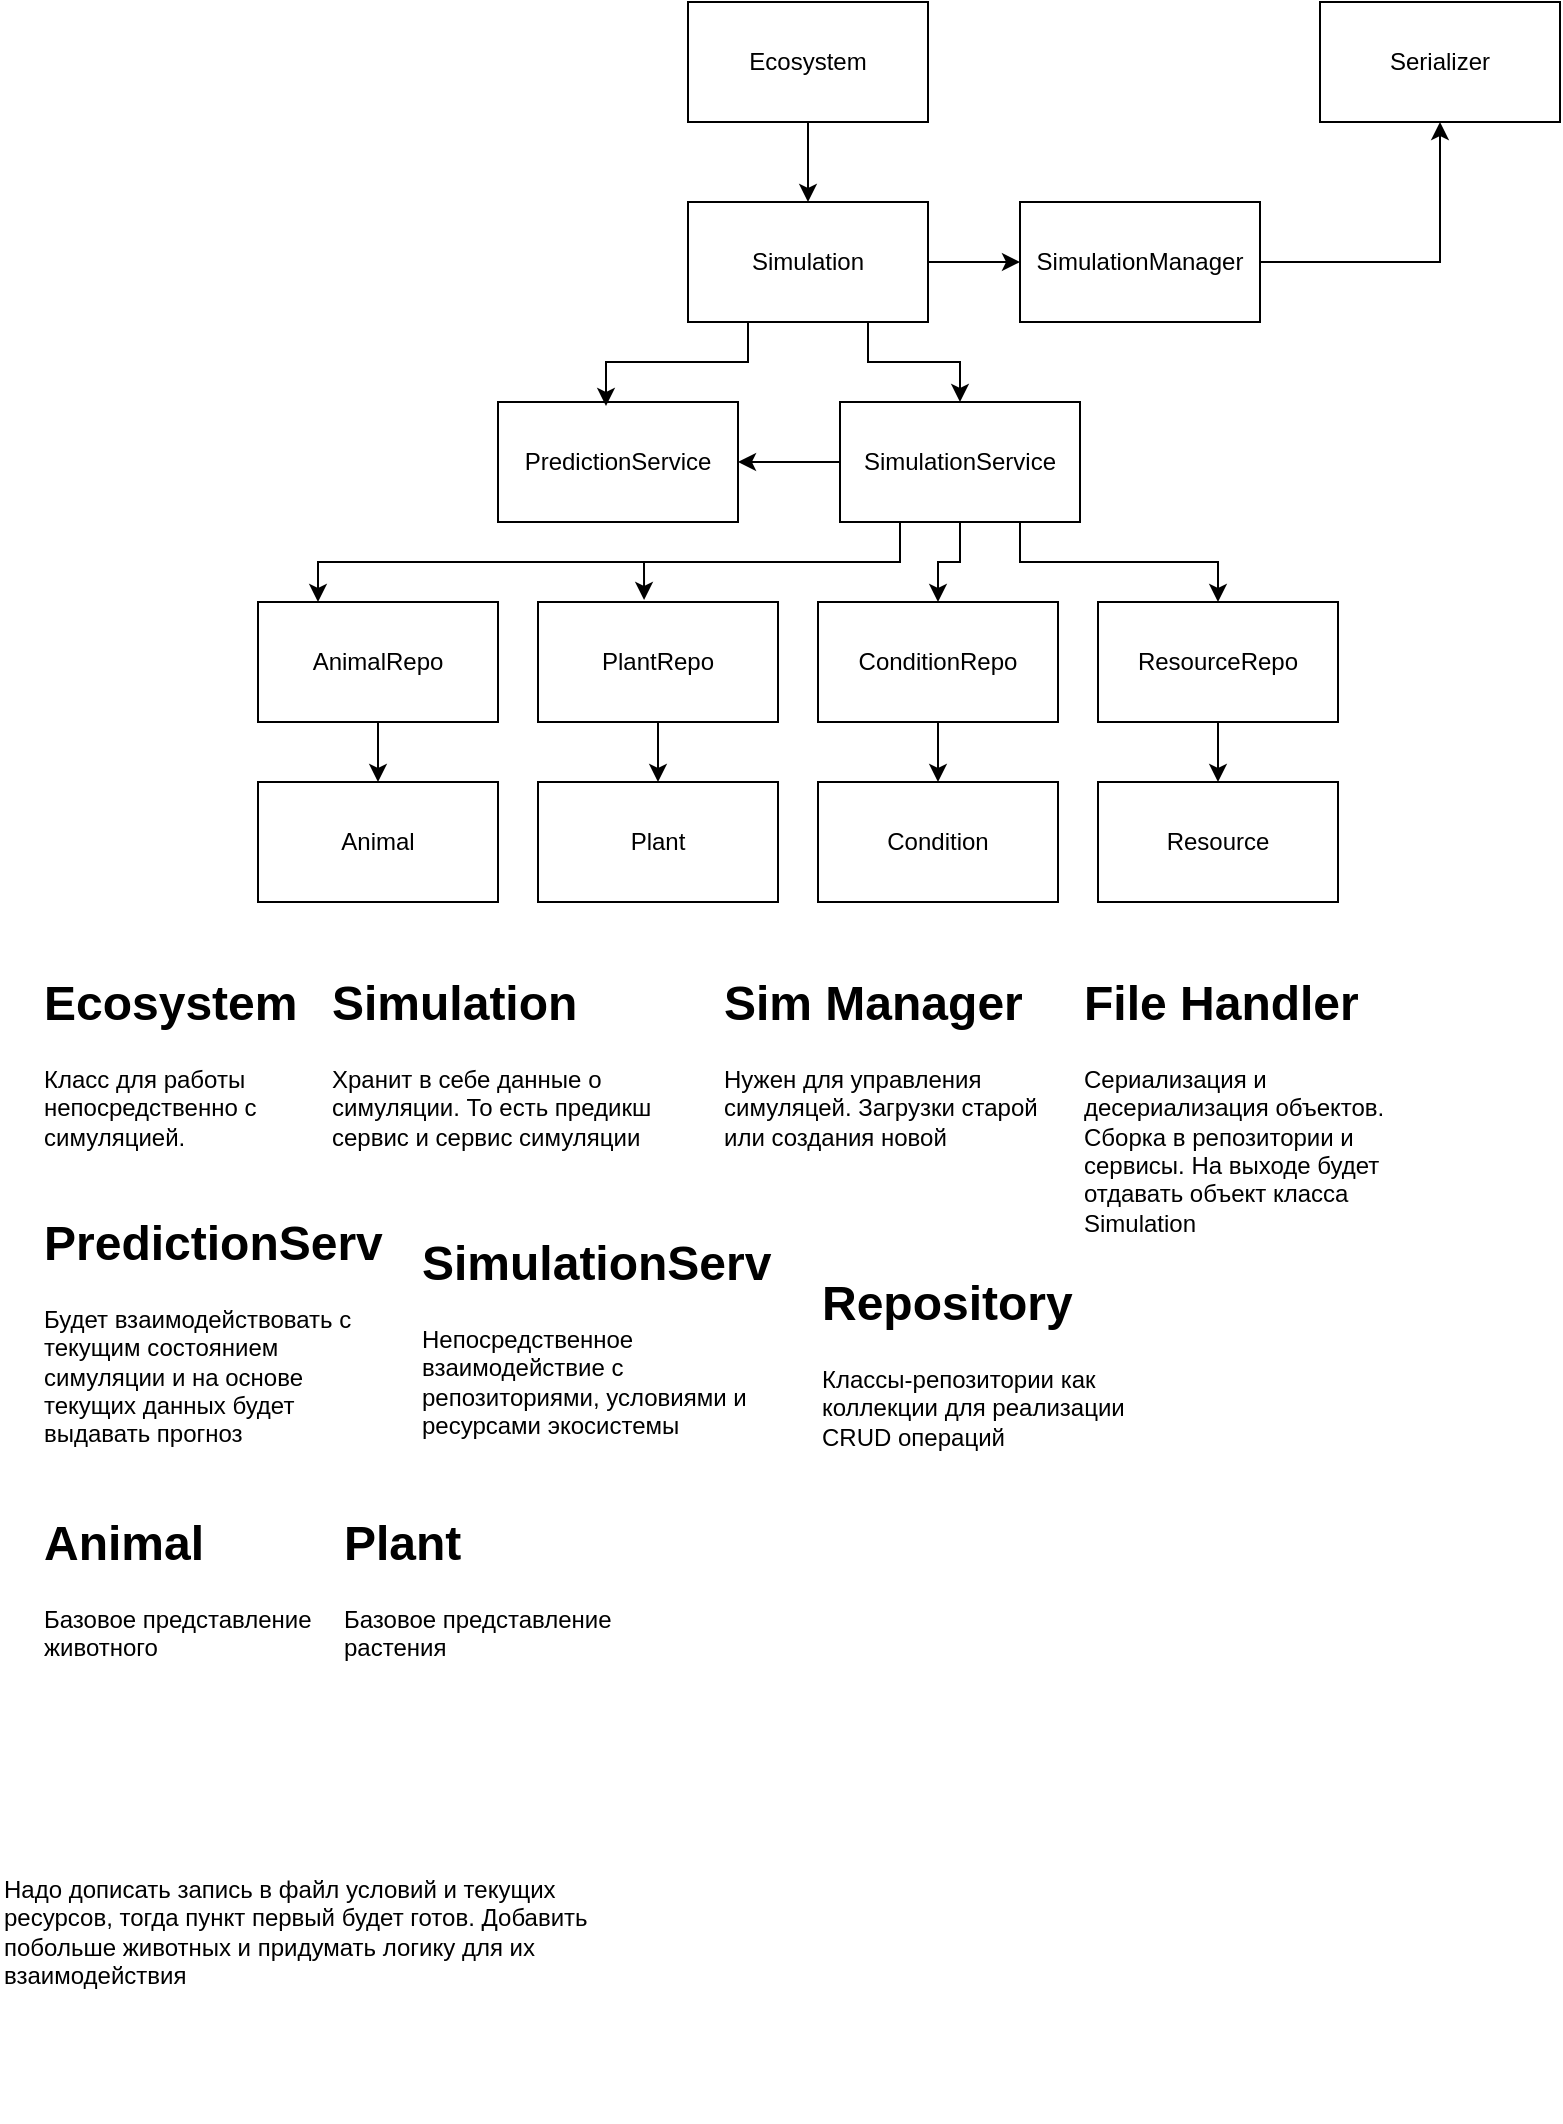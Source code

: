 <mxfile version="24.7.17">
  <diagram name="Страница — 1" id="ezRwXnQJ9CFzAkqLDkGA">
    <mxGraphModel dx="1434" dy="844" grid="1" gridSize="10" guides="1" tooltips="1" connect="1" arrows="1" fold="1" page="1" pageScale="1" pageWidth="827" pageHeight="1169" math="0" shadow="0">
      <root>
        <mxCell id="0" />
        <mxCell id="1" parent="0" />
        <mxCell id="TjYJ-jFr5U3Thmlo7Ltg-2" value="Ecosystem" style="rounded=0;whiteSpace=wrap;html=1;" parent="1" vertex="1">
          <mxGeometry x="354" y="20" width="120" height="60" as="geometry" />
        </mxCell>
        <mxCell id="TjYJ-jFr5U3Thmlo7Ltg-16" style="edgeStyle=orthogonalEdgeStyle;rounded=0;orthogonalLoop=1;jettySize=auto;html=1;exitX=0.75;exitY=1;exitDx=0;exitDy=0;entryX=0.5;entryY=0;entryDx=0;entryDy=0;" parent="1" source="TjYJ-jFr5U3Thmlo7Ltg-3" target="TjYJ-jFr5U3Thmlo7Ltg-5" edge="1">
          <mxGeometry relative="1" as="geometry" />
        </mxCell>
        <mxCell id="TjYJ-jFr5U3Thmlo7Ltg-17" style="edgeStyle=orthogonalEdgeStyle;rounded=0;orthogonalLoop=1;jettySize=auto;html=1;exitX=1;exitY=0.5;exitDx=0;exitDy=0;entryX=0;entryY=0.5;entryDx=0;entryDy=0;" parent="1" source="TjYJ-jFr5U3Thmlo7Ltg-3" target="TjYJ-jFr5U3Thmlo7Ltg-4" edge="1">
          <mxGeometry relative="1" as="geometry" />
        </mxCell>
        <mxCell id="TjYJ-jFr5U3Thmlo7Ltg-3" value="Simulation" style="rounded=0;whiteSpace=wrap;html=1;" parent="1" vertex="1">
          <mxGeometry x="354" y="120" width="120" height="60" as="geometry" />
        </mxCell>
        <mxCell id="TjYJ-jFr5U3Thmlo7Ltg-25" style="edgeStyle=orthogonalEdgeStyle;rounded=0;orthogonalLoop=1;jettySize=auto;html=1;exitX=1;exitY=0.5;exitDx=0;exitDy=0;entryX=0.5;entryY=1;entryDx=0;entryDy=0;" parent="1" source="TjYJ-jFr5U3Thmlo7Ltg-4" target="TjYJ-jFr5U3Thmlo7Ltg-13" edge="1">
          <mxGeometry relative="1" as="geometry" />
        </mxCell>
        <mxCell id="TjYJ-jFr5U3Thmlo7Ltg-4" value="SimulationManager" style="rounded=0;whiteSpace=wrap;html=1;" parent="1" vertex="1">
          <mxGeometry x="520" y="120" width="120" height="60" as="geometry" />
        </mxCell>
        <mxCell id="TjYJ-jFr5U3Thmlo7Ltg-19" style="edgeStyle=orthogonalEdgeStyle;rounded=0;orthogonalLoop=1;jettySize=auto;html=1;exitX=0.25;exitY=1;exitDx=0;exitDy=0;entryX=0.25;entryY=0;entryDx=0;entryDy=0;" parent="1" source="TjYJ-jFr5U3Thmlo7Ltg-5" target="TjYJ-jFr5U3Thmlo7Ltg-6" edge="1">
          <mxGeometry relative="1" as="geometry" />
        </mxCell>
        <mxCell id="TjYJ-jFr5U3Thmlo7Ltg-21" style="edgeStyle=orthogonalEdgeStyle;rounded=0;orthogonalLoop=1;jettySize=auto;html=1;exitX=0.5;exitY=1;exitDx=0;exitDy=0;entryX=0.5;entryY=0;entryDx=0;entryDy=0;" parent="1" source="TjYJ-jFr5U3Thmlo7Ltg-5" target="TjYJ-jFr5U3Thmlo7Ltg-8" edge="1">
          <mxGeometry relative="1" as="geometry" />
        </mxCell>
        <mxCell id="TjYJ-jFr5U3Thmlo7Ltg-22" style="edgeStyle=orthogonalEdgeStyle;rounded=0;orthogonalLoop=1;jettySize=auto;html=1;exitX=0.75;exitY=1;exitDx=0;exitDy=0;entryX=0.5;entryY=0;entryDx=0;entryDy=0;" parent="1" source="TjYJ-jFr5U3Thmlo7Ltg-5" target="TjYJ-jFr5U3Thmlo7Ltg-9" edge="1">
          <mxGeometry relative="1" as="geometry" />
        </mxCell>
        <mxCell id="f8Mg01Ab8oBQbT1_0wlK-5" style="edgeStyle=orthogonalEdgeStyle;rounded=0;orthogonalLoop=1;jettySize=auto;html=1;" edge="1" parent="1" source="TjYJ-jFr5U3Thmlo7Ltg-5" target="TjYJ-jFr5U3Thmlo7Ltg-10">
          <mxGeometry relative="1" as="geometry" />
        </mxCell>
        <mxCell id="TjYJ-jFr5U3Thmlo7Ltg-5" value="SimulationService" style="rounded=0;whiteSpace=wrap;html=1;" parent="1" vertex="1">
          <mxGeometry x="430" y="220" width="120" height="60" as="geometry" />
        </mxCell>
        <mxCell id="TjYJ-jFr5U3Thmlo7Ltg-23" style="edgeStyle=orthogonalEdgeStyle;rounded=0;orthogonalLoop=1;jettySize=auto;html=1;exitX=0.5;exitY=1;exitDx=0;exitDy=0;entryX=0.5;entryY=0;entryDx=0;entryDy=0;" parent="1" source="TjYJ-jFr5U3Thmlo7Ltg-6" target="TjYJ-jFr5U3Thmlo7Ltg-11" edge="1">
          <mxGeometry relative="1" as="geometry" />
        </mxCell>
        <mxCell id="TjYJ-jFr5U3Thmlo7Ltg-6" value="AnimalRepo" style="rounded=0;whiteSpace=wrap;html=1;" parent="1" vertex="1">
          <mxGeometry x="139" y="320" width="120" height="60" as="geometry" />
        </mxCell>
        <mxCell id="TjYJ-jFr5U3Thmlo7Ltg-24" style="edgeStyle=orthogonalEdgeStyle;rounded=0;orthogonalLoop=1;jettySize=auto;html=1;exitX=0.5;exitY=1;exitDx=0;exitDy=0;entryX=0.5;entryY=0;entryDx=0;entryDy=0;" parent="1" source="TjYJ-jFr5U3Thmlo7Ltg-7" target="TjYJ-jFr5U3Thmlo7Ltg-12" edge="1">
          <mxGeometry relative="1" as="geometry" />
        </mxCell>
        <mxCell id="TjYJ-jFr5U3Thmlo7Ltg-7" value="PlantRepo" style="rounded=0;whiteSpace=wrap;html=1;" parent="1" vertex="1">
          <mxGeometry x="279" y="320" width="120" height="60" as="geometry" />
        </mxCell>
        <mxCell id="f8Mg01Ab8oBQbT1_0wlK-3" style="edgeStyle=orthogonalEdgeStyle;rounded=0;orthogonalLoop=1;jettySize=auto;html=1;exitX=0.5;exitY=1;exitDx=0;exitDy=0;entryX=0.5;entryY=0;entryDx=0;entryDy=0;" edge="1" parent="1" source="TjYJ-jFr5U3Thmlo7Ltg-8" target="f8Mg01Ab8oBQbT1_0wlK-1">
          <mxGeometry relative="1" as="geometry" />
        </mxCell>
        <mxCell id="TjYJ-jFr5U3Thmlo7Ltg-8" value="ConditionRepo" style="rounded=0;whiteSpace=wrap;html=1;" parent="1" vertex="1">
          <mxGeometry x="419" y="320" width="120" height="60" as="geometry" />
        </mxCell>
        <mxCell id="f8Mg01Ab8oBQbT1_0wlK-4" style="edgeStyle=orthogonalEdgeStyle;rounded=0;orthogonalLoop=1;jettySize=auto;html=1;exitX=0.5;exitY=1;exitDx=0;exitDy=0;entryX=0.5;entryY=0;entryDx=0;entryDy=0;" edge="1" parent="1" source="TjYJ-jFr5U3Thmlo7Ltg-9" target="f8Mg01Ab8oBQbT1_0wlK-2">
          <mxGeometry relative="1" as="geometry" />
        </mxCell>
        <mxCell id="TjYJ-jFr5U3Thmlo7Ltg-9" value="ResourceRepo" style="rounded=0;whiteSpace=wrap;html=1;" parent="1" vertex="1">
          <mxGeometry x="559" y="320" width="120" height="60" as="geometry" />
        </mxCell>
        <mxCell id="TjYJ-jFr5U3Thmlo7Ltg-10" value="PredictionService" style="rounded=0;whiteSpace=wrap;html=1;" parent="1" vertex="1">
          <mxGeometry x="259" y="220" width="120" height="60" as="geometry" />
        </mxCell>
        <mxCell id="TjYJ-jFr5U3Thmlo7Ltg-11" value="Animal" style="rounded=0;whiteSpace=wrap;html=1;" parent="1" vertex="1">
          <mxGeometry x="139" y="410" width="120" height="60" as="geometry" />
        </mxCell>
        <mxCell id="TjYJ-jFr5U3Thmlo7Ltg-12" value="Plant" style="rounded=0;whiteSpace=wrap;html=1;" parent="1" vertex="1">
          <mxGeometry x="279" y="410" width="120" height="60" as="geometry" />
        </mxCell>
        <mxCell id="TjYJ-jFr5U3Thmlo7Ltg-13" value="Serializer" style="rounded=0;whiteSpace=wrap;html=1;" parent="1" vertex="1">
          <mxGeometry x="670" y="20" width="120" height="60" as="geometry" />
        </mxCell>
        <mxCell id="TjYJ-jFr5U3Thmlo7Ltg-14" value="" style="endArrow=classic;html=1;rounded=0;exitX=0.5;exitY=1;exitDx=0;exitDy=0;entryX=0.5;entryY=0;entryDx=0;entryDy=0;" parent="1" source="TjYJ-jFr5U3Thmlo7Ltg-2" target="TjYJ-jFr5U3Thmlo7Ltg-3" edge="1">
          <mxGeometry width="50" height="50" relative="1" as="geometry">
            <mxPoint x="390" y="350" as="sourcePoint" />
            <mxPoint x="440" y="300" as="targetPoint" />
          </mxGeometry>
        </mxCell>
        <mxCell id="TjYJ-jFr5U3Thmlo7Ltg-15" style="edgeStyle=orthogonalEdgeStyle;rounded=0;orthogonalLoop=1;jettySize=auto;html=1;exitX=0.25;exitY=1;exitDx=0;exitDy=0;entryX=0.45;entryY=0.033;entryDx=0;entryDy=0;entryPerimeter=0;" parent="1" source="TjYJ-jFr5U3Thmlo7Ltg-3" target="TjYJ-jFr5U3Thmlo7Ltg-10" edge="1">
          <mxGeometry relative="1" as="geometry" />
        </mxCell>
        <mxCell id="TjYJ-jFr5U3Thmlo7Ltg-20" style="edgeStyle=orthogonalEdgeStyle;rounded=0;orthogonalLoop=1;jettySize=auto;html=1;exitX=0.25;exitY=1;exitDx=0;exitDy=0;entryX=0.442;entryY=-0.017;entryDx=0;entryDy=0;entryPerimeter=0;" parent="1" source="TjYJ-jFr5U3Thmlo7Ltg-5" target="TjYJ-jFr5U3Thmlo7Ltg-7" edge="1">
          <mxGeometry relative="1" as="geometry" />
        </mxCell>
        <mxCell id="TjYJ-jFr5U3Thmlo7Ltg-27" value="&lt;h1 style=&quot;margin-top: 0px;&quot;&gt;Ecosystem&lt;/h1&gt;&lt;div&gt;Класс для работы непосредственно с симуляцией.&lt;/div&gt;" style="text;html=1;whiteSpace=wrap;overflow=hidden;rounded=0;" parent="1" vertex="1">
          <mxGeometry x="30" y="500" width="180" height="120" as="geometry" />
        </mxCell>
        <mxCell id="TjYJ-jFr5U3Thmlo7Ltg-28" value="&lt;h1 style=&quot;margin-top: 0px;&quot;&gt;Simulation&lt;/h1&gt;&lt;div&gt;Хранит в себе данные о симуляции. То есть предикш сервис и сервис симуляции&lt;/div&gt;" style="text;html=1;whiteSpace=wrap;overflow=hidden;rounded=0;" parent="1" vertex="1">
          <mxGeometry x="174" y="500" width="180" height="120" as="geometry" />
        </mxCell>
        <mxCell id="TjYJ-jFr5U3Thmlo7Ltg-29" value="&lt;h1 style=&quot;margin-top: 0px;&quot;&gt;Sim Manager&lt;/h1&gt;&lt;div&gt;Нужен для управления симуляцей. Загрузки старой или создания новой&lt;/div&gt;" style="text;html=1;whiteSpace=wrap;overflow=hidden;rounded=0;" parent="1" vertex="1">
          <mxGeometry x="370" y="500" width="180" height="120" as="geometry" />
        </mxCell>
        <mxCell id="TjYJ-jFr5U3Thmlo7Ltg-30" value="&lt;h1 style=&quot;margin-top: 0px;&quot;&gt;File Handler&lt;/h1&gt;&lt;div&gt;Сериализация и десериализация объектов. Сборка в репозитории и сервисы. На выходе будет отдавать объект класса Simulation&lt;/div&gt;" style="text;html=1;whiteSpace=wrap;overflow=hidden;rounded=0;" parent="1" vertex="1">
          <mxGeometry x="550" y="500" width="180" height="140" as="geometry" />
        </mxCell>
        <mxCell id="TjYJ-jFr5U3Thmlo7Ltg-31" value="&lt;h1 style=&quot;margin-top: 0px;&quot;&gt;PredictionServ&lt;/h1&gt;&lt;div&gt;Будет взаимодействовать с текущим состоянием симуляции и на основе текущих данных будет выдавать прогноз&lt;/div&gt;" style="text;html=1;whiteSpace=wrap;overflow=hidden;rounded=0;" parent="1" vertex="1">
          <mxGeometry x="30" y="620" width="180" height="140" as="geometry" />
        </mxCell>
        <mxCell id="TjYJ-jFr5U3Thmlo7Ltg-32" value="&lt;h1 style=&quot;margin-top: 0px;&quot;&gt;SimulationServ&lt;/h1&gt;&lt;div&gt;Непосредственное взаимодействие с репозиториями, условиями и ресурсами экосистемы&lt;/div&gt;" style="text;html=1;whiteSpace=wrap;overflow=hidden;rounded=0;" parent="1" vertex="1">
          <mxGeometry x="219" y="630" width="180" height="120" as="geometry" />
        </mxCell>
        <mxCell id="TjYJ-jFr5U3Thmlo7Ltg-33" value="&lt;h1 style=&quot;margin-top: 0px;&quot;&gt;Repository&lt;/h1&gt;&lt;div&gt;Классы-репозитории как коллекции для реализации CRUD операций&lt;/div&gt;" style="text;html=1;whiteSpace=wrap;overflow=hidden;rounded=0;" parent="1" vertex="1">
          <mxGeometry x="419" y="650" width="180" height="120" as="geometry" />
        </mxCell>
        <mxCell id="TjYJ-jFr5U3Thmlo7Ltg-34" value="&lt;h1 style=&quot;margin-top: 0px;&quot;&gt;Animal&lt;/h1&gt;&lt;div&gt;Базовое представление животного&lt;/div&gt;" style="text;html=1;whiteSpace=wrap;overflow=hidden;rounded=0;" parent="1" vertex="1">
          <mxGeometry x="30" y="770" width="180" height="120" as="geometry" />
        </mxCell>
        <mxCell id="TjYJ-jFr5U3Thmlo7Ltg-35" value="&lt;h1 style=&quot;margin-top: 0px;&quot;&gt;Plant&lt;/h1&gt;&lt;div&gt;Базовое представление растения&lt;/div&gt;" style="text;html=1;whiteSpace=wrap;overflow=hidden;rounded=0;" parent="1" vertex="1">
          <mxGeometry x="180" y="770" width="180" height="120" as="geometry" />
        </mxCell>
        <mxCell id="TYYptoldmN7xSV-I5oWN-2" value="Надо дописать запись в файл условий и текущих ресурсов, тогда пункт первый будет готов. Добавить побольше животных и придумать логику для их взаимодействия" style="text;html=1;align=left;verticalAlign=top;whiteSpace=wrap;rounded=0;" parent="1" vertex="1">
          <mxGeometry x="10" y="950" width="320" height="130" as="geometry" />
        </mxCell>
        <mxCell id="f8Mg01Ab8oBQbT1_0wlK-1" value="Condition" style="rounded=0;whiteSpace=wrap;html=1;" vertex="1" parent="1">
          <mxGeometry x="419" y="410" width="120" height="60" as="geometry" />
        </mxCell>
        <mxCell id="f8Mg01Ab8oBQbT1_0wlK-2" value="Resource" style="rounded=0;whiteSpace=wrap;html=1;" vertex="1" parent="1">
          <mxGeometry x="559" y="410" width="120" height="60" as="geometry" />
        </mxCell>
      </root>
    </mxGraphModel>
  </diagram>
</mxfile>
